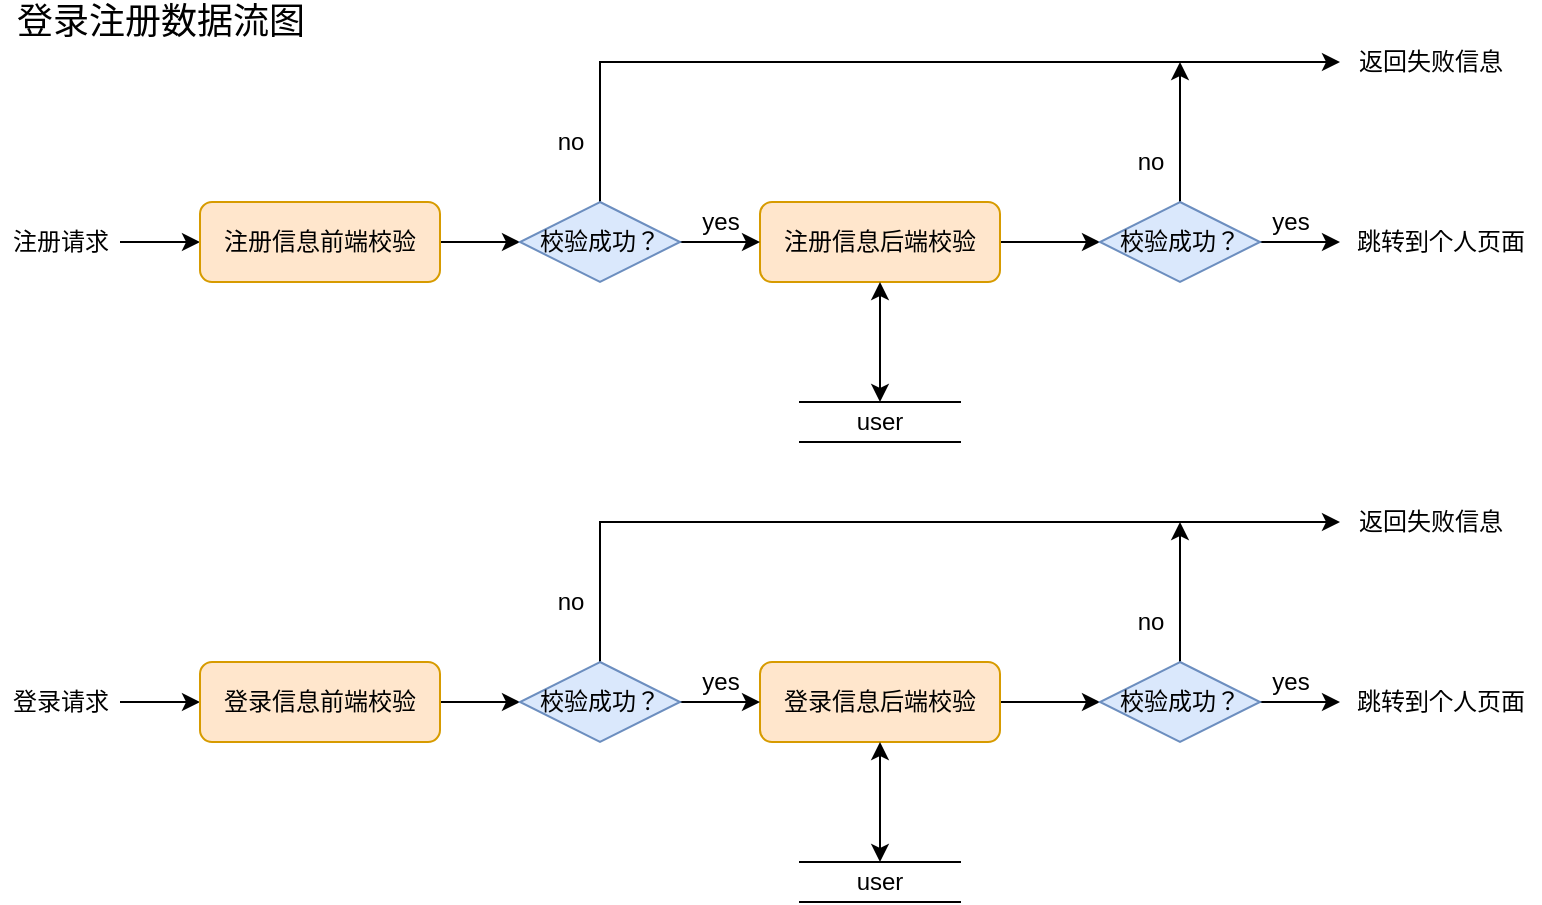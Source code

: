 <mxfile version="16.5.1" type="device"><diagram id="DnLh8I98qZki0kp7PGp7" name="第 1 页"><mxGraphModel dx="1273" dy="888" grid="1" gridSize="10" guides="1" tooltips="1" connect="1" arrows="1" fold="1" page="1" pageScale="1" pageWidth="1920" pageHeight="1200" math="0" shadow="0"><root><mxCell id="0"/><mxCell id="1" parent="0"/><mxCell id="o6Gw2LhjYnWQ-34A6JET-6" style="edgeStyle=orthogonalEdgeStyle;rounded=0;orthogonalLoop=1;jettySize=auto;html=1;entryX=0;entryY=0.5;entryDx=0;entryDy=0;" edge="1" parent="1" source="o6Gw2LhjYnWQ-34A6JET-2" target="o6Gw2LhjYnWQ-34A6JET-3"><mxGeometry relative="1" as="geometry"/></mxCell><mxCell id="o6Gw2LhjYnWQ-34A6JET-2" value="注册请求" style="text;html=1;align=center;verticalAlign=middle;resizable=0;points=[];autosize=1;strokeColor=none;fillColor=none;" vertex="1" parent="1"><mxGeometry x="60" y="300" width="60" height="20" as="geometry"/></mxCell><mxCell id="o6Gw2LhjYnWQ-34A6JET-9" style="edgeStyle=orthogonalEdgeStyle;rounded=0;orthogonalLoop=1;jettySize=auto;html=1;exitX=1;exitY=0.5;exitDx=0;exitDy=0;entryX=0;entryY=0.5;entryDx=0;entryDy=0;" edge="1" parent="1" source="o6Gw2LhjYnWQ-34A6JET-3" target="o6Gw2LhjYnWQ-34A6JET-8"><mxGeometry relative="1" as="geometry"/></mxCell><mxCell id="o6Gw2LhjYnWQ-34A6JET-3" value="注册信息前端校验" style="rounded=1;whiteSpace=wrap;html=1;fillColor=#ffe6cc;strokeColor=#d79b00;" vertex="1" parent="1"><mxGeometry x="160" y="290" width="120" height="40" as="geometry"/></mxCell><mxCell id="o6Gw2LhjYnWQ-34A6JET-19" style="edgeStyle=orthogonalEdgeStyle;rounded=0;orthogonalLoop=1;jettySize=auto;html=1;exitX=1;exitY=0.5;exitDx=0;exitDy=0;entryX=0;entryY=0.5;entryDx=0;entryDy=0;" edge="1" parent="1" source="o6Gw2LhjYnWQ-34A6JET-4" target="o6Gw2LhjYnWQ-34A6JET-18"><mxGeometry relative="1" as="geometry"/></mxCell><mxCell id="o6Gw2LhjYnWQ-34A6JET-4" value="注册信息后端校验" style="rounded=1;whiteSpace=wrap;html=1;fillColor=#ffe6cc;strokeColor=#d79b00;" vertex="1" parent="1"><mxGeometry x="440" y="290" width="120" height="40" as="geometry"/></mxCell><mxCell id="o6Gw2LhjYnWQ-34A6JET-5" value="user" style="shape=partialRectangle;whiteSpace=wrap;html=1;left=0;right=0;fillColor=none;" vertex="1" parent="1"><mxGeometry x="460" y="390" width="80" height="20" as="geometry"/></mxCell><mxCell id="o6Gw2LhjYnWQ-34A6JET-10" style="edgeStyle=orthogonalEdgeStyle;rounded=0;orthogonalLoop=1;jettySize=auto;html=1;exitX=1;exitY=0.5;exitDx=0;exitDy=0;" edge="1" parent="1" source="o6Gw2LhjYnWQ-34A6JET-8" target="o6Gw2LhjYnWQ-34A6JET-4"><mxGeometry relative="1" as="geometry"/></mxCell><mxCell id="o6Gw2LhjYnWQ-34A6JET-14" style="edgeStyle=orthogonalEdgeStyle;rounded=0;orthogonalLoop=1;jettySize=auto;html=1;exitX=0.5;exitY=0;exitDx=0;exitDy=0;entryX=0;entryY=0.5;entryDx=0;entryDy=0;entryPerimeter=0;" edge="1" parent="1" source="o6Gw2LhjYnWQ-34A6JET-8" target="o6Gw2LhjYnWQ-34A6JET-12"><mxGeometry relative="1" as="geometry"/></mxCell><mxCell id="o6Gw2LhjYnWQ-34A6JET-8" value="校验成功？" style="rhombus;whiteSpace=wrap;html=1;fillColor=#dae8fc;strokeColor=#6c8ebf;" vertex="1" parent="1"><mxGeometry x="320" y="290" width="80" height="40" as="geometry"/></mxCell><mxCell id="o6Gw2LhjYnWQ-34A6JET-11" value="yes" style="text;html=1;align=center;verticalAlign=middle;resizable=0;points=[];autosize=1;strokeColor=none;fillColor=none;" vertex="1" parent="1"><mxGeometry x="405" y="290" width="30" height="20" as="geometry"/></mxCell><mxCell id="o6Gw2LhjYnWQ-34A6JET-12" value="返回失败信息" style="text;html=1;align=center;verticalAlign=middle;resizable=0;points=[];autosize=1;strokeColor=none;fillColor=none;" vertex="1" parent="1"><mxGeometry x="730" y="210" width="90" height="20" as="geometry"/></mxCell><mxCell id="o6Gw2LhjYnWQ-34A6JET-13" value="跳转到个人页面" style="text;html=1;align=center;verticalAlign=middle;resizable=0;points=[];autosize=1;strokeColor=none;fillColor=none;" vertex="1" parent="1"><mxGeometry x="730" y="300" width="100" height="20" as="geometry"/></mxCell><mxCell id="o6Gw2LhjYnWQ-34A6JET-15" value="no" style="text;html=1;align=center;verticalAlign=middle;resizable=0;points=[];autosize=1;strokeColor=none;fillColor=none;" vertex="1" parent="1"><mxGeometry x="330" y="250" width="30" height="20" as="geometry"/></mxCell><mxCell id="o6Gw2LhjYnWQ-34A6JET-16" value="" style="endArrow=classic;startArrow=classic;html=1;rounded=0;entryX=0.5;entryY=1;entryDx=0;entryDy=0;exitX=0.5;exitY=0;exitDx=0;exitDy=0;" edge="1" parent="1" source="o6Gw2LhjYnWQ-34A6JET-5" target="o6Gw2LhjYnWQ-34A6JET-4"><mxGeometry width="50" height="50" relative="1" as="geometry"><mxPoint x="380" y="460" as="sourcePoint"/><mxPoint x="430" y="410" as="targetPoint"/></mxGeometry></mxCell><mxCell id="o6Gw2LhjYnWQ-34A6JET-20" style="edgeStyle=orthogonalEdgeStyle;rounded=0;orthogonalLoop=1;jettySize=auto;html=1;exitX=1;exitY=0.5;exitDx=0;exitDy=0;" edge="1" parent="1" source="o6Gw2LhjYnWQ-34A6JET-18" target="o6Gw2LhjYnWQ-34A6JET-13"><mxGeometry relative="1" as="geometry"/></mxCell><mxCell id="o6Gw2LhjYnWQ-34A6JET-22" style="edgeStyle=orthogonalEdgeStyle;rounded=0;orthogonalLoop=1;jettySize=auto;html=1;exitX=0.5;exitY=0;exitDx=0;exitDy=0;" edge="1" parent="1" source="o6Gw2LhjYnWQ-34A6JET-18"><mxGeometry relative="1" as="geometry"><mxPoint x="650" y="220" as="targetPoint"/></mxGeometry></mxCell><mxCell id="o6Gw2LhjYnWQ-34A6JET-18" value="校验成功？" style="rhombus;whiteSpace=wrap;html=1;fillColor=#dae8fc;strokeColor=#6c8ebf;" vertex="1" parent="1"><mxGeometry x="610" y="290" width="80" height="40" as="geometry"/></mxCell><mxCell id="o6Gw2LhjYnWQ-34A6JET-21" value="yes" style="text;html=1;align=center;verticalAlign=middle;resizable=0;points=[];autosize=1;strokeColor=none;fillColor=none;" vertex="1" parent="1"><mxGeometry x="690" y="290" width="30" height="20" as="geometry"/></mxCell><mxCell id="o6Gw2LhjYnWQ-34A6JET-23" value="no" style="text;html=1;align=center;verticalAlign=middle;resizable=0;points=[];autosize=1;strokeColor=none;fillColor=none;" vertex="1" parent="1"><mxGeometry x="620" y="260" width="30" height="20" as="geometry"/></mxCell><mxCell id="o6Gw2LhjYnWQ-34A6JET-24" style="edgeStyle=orthogonalEdgeStyle;rounded=0;orthogonalLoop=1;jettySize=auto;html=1;entryX=0;entryY=0.5;entryDx=0;entryDy=0;" edge="1" parent="1" source="o6Gw2LhjYnWQ-34A6JET-25" target="o6Gw2LhjYnWQ-34A6JET-27"><mxGeometry relative="1" as="geometry"/></mxCell><mxCell id="o6Gw2LhjYnWQ-34A6JET-25" value="登录请求" style="text;html=1;align=center;verticalAlign=middle;resizable=0;points=[];autosize=1;strokeColor=none;fillColor=none;" vertex="1" parent="1"><mxGeometry x="60" y="530" width="60" height="20" as="geometry"/></mxCell><mxCell id="o6Gw2LhjYnWQ-34A6JET-26" style="edgeStyle=orthogonalEdgeStyle;rounded=0;orthogonalLoop=1;jettySize=auto;html=1;exitX=1;exitY=0.5;exitDx=0;exitDy=0;entryX=0;entryY=0.5;entryDx=0;entryDy=0;" edge="1" parent="1" source="o6Gw2LhjYnWQ-34A6JET-27" target="o6Gw2LhjYnWQ-34A6JET-33"><mxGeometry relative="1" as="geometry"/></mxCell><mxCell id="o6Gw2LhjYnWQ-34A6JET-27" value="登录信息前端校验" style="rounded=1;whiteSpace=wrap;html=1;fillColor=#ffe6cc;strokeColor=#d79b00;" vertex="1" parent="1"><mxGeometry x="160" y="520" width="120" height="40" as="geometry"/></mxCell><mxCell id="o6Gw2LhjYnWQ-34A6JET-28" style="edgeStyle=orthogonalEdgeStyle;rounded=0;orthogonalLoop=1;jettySize=auto;html=1;exitX=1;exitY=0.5;exitDx=0;exitDy=0;entryX=0;entryY=0.5;entryDx=0;entryDy=0;" edge="1" parent="1" source="o6Gw2LhjYnWQ-34A6JET-29" target="o6Gw2LhjYnWQ-34A6JET-41"><mxGeometry relative="1" as="geometry"/></mxCell><mxCell id="o6Gw2LhjYnWQ-34A6JET-29" value="登录信息后端校验" style="rounded=1;whiteSpace=wrap;html=1;fillColor=#ffe6cc;strokeColor=#d79b00;" vertex="1" parent="1"><mxGeometry x="440" y="520" width="120" height="40" as="geometry"/></mxCell><mxCell id="o6Gw2LhjYnWQ-34A6JET-30" value="user" style="shape=partialRectangle;whiteSpace=wrap;html=1;left=0;right=0;fillColor=none;" vertex="1" parent="1"><mxGeometry x="460" y="620" width="80" height="20" as="geometry"/></mxCell><mxCell id="o6Gw2LhjYnWQ-34A6JET-31" style="edgeStyle=orthogonalEdgeStyle;rounded=0;orthogonalLoop=1;jettySize=auto;html=1;exitX=1;exitY=0.5;exitDx=0;exitDy=0;" edge="1" parent="1" source="o6Gw2LhjYnWQ-34A6JET-33" target="o6Gw2LhjYnWQ-34A6JET-29"><mxGeometry relative="1" as="geometry"/></mxCell><mxCell id="o6Gw2LhjYnWQ-34A6JET-32" style="edgeStyle=orthogonalEdgeStyle;rounded=0;orthogonalLoop=1;jettySize=auto;html=1;exitX=0.5;exitY=0;exitDx=0;exitDy=0;entryX=0;entryY=0.5;entryDx=0;entryDy=0;entryPerimeter=0;" edge="1" parent="1" source="o6Gw2LhjYnWQ-34A6JET-33" target="o6Gw2LhjYnWQ-34A6JET-35"><mxGeometry relative="1" as="geometry"/></mxCell><mxCell id="o6Gw2LhjYnWQ-34A6JET-33" value="校验成功？" style="rhombus;whiteSpace=wrap;html=1;fillColor=#dae8fc;strokeColor=#6c8ebf;" vertex="1" parent="1"><mxGeometry x="320" y="520" width="80" height="40" as="geometry"/></mxCell><mxCell id="o6Gw2LhjYnWQ-34A6JET-34" value="yes" style="text;html=1;align=center;verticalAlign=middle;resizable=0;points=[];autosize=1;strokeColor=none;fillColor=none;" vertex="1" parent="1"><mxGeometry x="405" y="520" width="30" height="20" as="geometry"/></mxCell><mxCell id="o6Gw2LhjYnWQ-34A6JET-35" value="返回失败信息" style="text;html=1;align=center;verticalAlign=middle;resizable=0;points=[];autosize=1;strokeColor=none;fillColor=none;" vertex="1" parent="1"><mxGeometry x="730" y="440" width="90" height="20" as="geometry"/></mxCell><mxCell id="o6Gw2LhjYnWQ-34A6JET-36" value="跳转到个人页面" style="text;html=1;align=center;verticalAlign=middle;resizable=0;points=[];autosize=1;strokeColor=none;fillColor=none;" vertex="1" parent="1"><mxGeometry x="730" y="530" width="100" height="20" as="geometry"/></mxCell><mxCell id="o6Gw2LhjYnWQ-34A6JET-37" value="no" style="text;html=1;align=center;verticalAlign=middle;resizable=0;points=[];autosize=1;strokeColor=none;fillColor=none;" vertex="1" parent="1"><mxGeometry x="330" y="480" width="30" height="20" as="geometry"/></mxCell><mxCell id="o6Gw2LhjYnWQ-34A6JET-38" value="" style="endArrow=classic;startArrow=classic;html=1;rounded=0;entryX=0.5;entryY=1;entryDx=0;entryDy=0;exitX=0.5;exitY=0;exitDx=0;exitDy=0;" edge="1" parent="1" source="o6Gw2LhjYnWQ-34A6JET-30" target="o6Gw2LhjYnWQ-34A6JET-29"><mxGeometry width="50" height="50" relative="1" as="geometry"><mxPoint x="380" y="690" as="sourcePoint"/><mxPoint x="430" y="640" as="targetPoint"/></mxGeometry></mxCell><mxCell id="o6Gw2LhjYnWQ-34A6JET-39" style="edgeStyle=orthogonalEdgeStyle;rounded=0;orthogonalLoop=1;jettySize=auto;html=1;exitX=1;exitY=0.5;exitDx=0;exitDy=0;" edge="1" parent="1" source="o6Gw2LhjYnWQ-34A6JET-41" target="o6Gw2LhjYnWQ-34A6JET-36"><mxGeometry relative="1" as="geometry"/></mxCell><mxCell id="o6Gw2LhjYnWQ-34A6JET-40" style="edgeStyle=orthogonalEdgeStyle;rounded=0;orthogonalLoop=1;jettySize=auto;html=1;exitX=0.5;exitY=0;exitDx=0;exitDy=0;" edge="1" parent="1" source="o6Gw2LhjYnWQ-34A6JET-41"><mxGeometry relative="1" as="geometry"><mxPoint x="650" y="450" as="targetPoint"/></mxGeometry></mxCell><mxCell id="o6Gw2LhjYnWQ-34A6JET-41" value="校验成功？" style="rhombus;whiteSpace=wrap;html=1;fillColor=#dae8fc;strokeColor=#6c8ebf;" vertex="1" parent="1"><mxGeometry x="610" y="520" width="80" height="40" as="geometry"/></mxCell><mxCell id="o6Gw2LhjYnWQ-34A6JET-42" value="yes" style="text;html=1;align=center;verticalAlign=middle;resizable=0;points=[];autosize=1;strokeColor=none;fillColor=none;" vertex="1" parent="1"><mxGeometry x="690" y="520" width="30" height="20" as="geometry"/></mxCell><mxCell id="o6Gw2LhjYnWQ-34A6JET-43" value="no" style="text;html=1;align=center;verticalAlign=middle;resizable=0;points=[];autosize=1;strokeColor=none;fillColor=none;" vertex="1" parent="1"><mxGeometry x="620" y="490" width="30" height="20" as="geometry"/></mxCell><mxCell id="o6Gw2LhjYnWQ-34A6JET-44" value="&lt;font style=&quot;font-size: 18px&quot;&gt;登录注册数据流图&lt;/font&gt;" style="text;html=1;align=center;verticalAlign=middle;resizable=0;points=[];autosize=1;strokeColor=none;fillColor=none;" vertex="1" parent="1"><mxGeometry x="60" y="190" width="160" height="20" as="geometry"/></mxCell></root></mxGraphModel></diagram></mxfile>